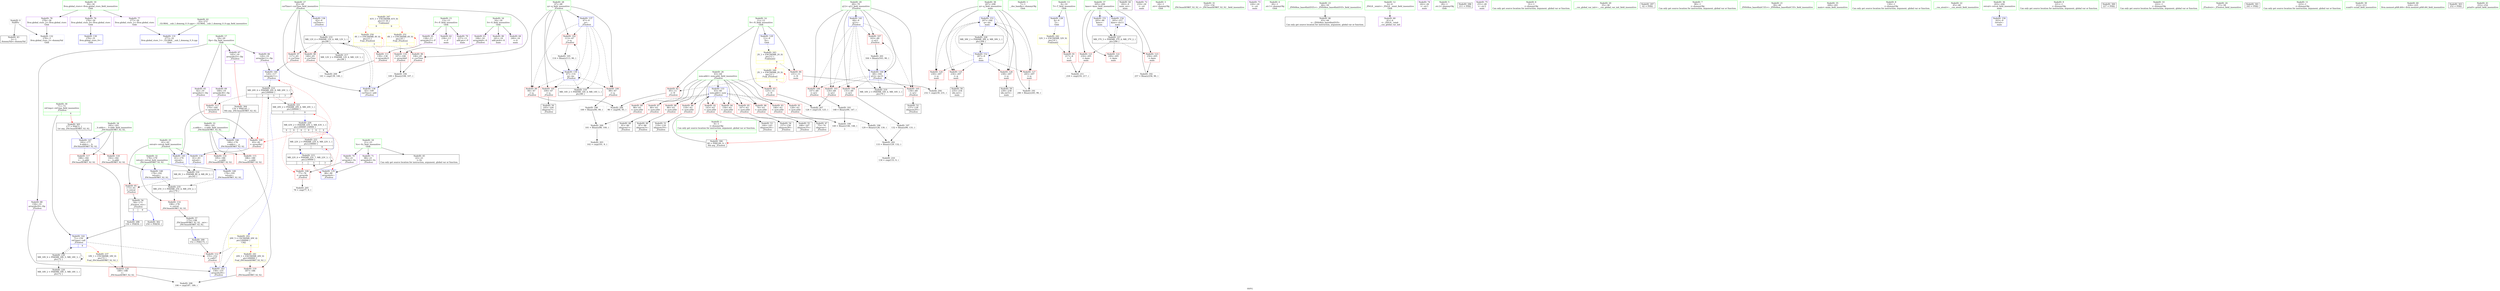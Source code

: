 digraph "SVFG" {
	label="SVFG";

	Node0x55b244b00f80 [shape=record,color=grey,label="{NodeID: 0\nNullPtr}"];
	Node0x55b244b00f80 -> Node0x55b244b1df00[style=solid];
	Node0x55b244b00f80 -> Node0x55b244b24970[style=solid];
	Node0x55b244b1e470 [shape=record,color=red,label="{NodeID: 97\n117\<--65\n\<--curTime\n_Z5solvei\n}"];
	Node0x55b244b1e470 -> Node0x55b244b25020[style=solid];
	Node0x55b244b1c660 [shape=record,color=green,label="{NodeID: 14\n11\<--12\nN\<--N_field_insensitive\nGlob }"];
	Node0x55b244b1c660 -> Node0x55b244b20ff0[style=solid];
	Node0x55b244b1c660 -> Node0x55b244b210c0[style=solid];
	Node0x55b244b1c660 -> Node0x55b244b21190[style=solid];
	Node0x55b244b1c660 -> Node0x55b244b24670[style=solid];
	Node0x55b244b21f10 [shape=record,color=grey,label="{NodeID: 194\n109 = Binary(108, 107, )\n}"];
	Node0x55b244b21f10 -> Node0x55b244b24e80[style=solid];
	Node0x55b244b1efd0 [shape=record,color=red,label="{NodeID: 111\n139\<--138\n\<--arrayidx21\n_Z5solvei\n}"];
	Node0x55b244b1efd0 -> Node0x55b244b2a800[style=solid];
	Node0x55b244b1d1b0 [shape=record,color=green,label="{NodeID: 28\n67\<--68\nq\<--q_field_insensitive\n_Z5solvei\n}"];
	Node0x55b244b1d1b0 -> Node0x55b244b1e610[style=solid];
	Node0x55b244b1d1b0 -> Node0x55b244b1e6e0[style=solid];
	Node0x55b244b1d1b0 -> Node0x55b244b1e7b0[style=solid];
	Node0x55b244b1d1b0 -> Node0x55b244b1e880[style=solid];
	Node0x55b244b1d1b0 -> Node0x55b244b24db0[style=solid];
	Node0x55b244b1d1b0 -> Node0x55b244b24f50[style=solid];
	Node0x55b244b2a680 [shape=record,color=grey,label="{NodeID: 208\n190 = cmp(187, 189, )\n}"];
	Node0x55b244b24300 [shape=record,color=red,label="{NodeID: 125\n234\<--207\n\<--q\nmain\n}"];
	Node0x55b244b24300 -> Node0x55b244b1fbe0[style=solid];
	Node0x55b244b1de00 [shape=record,color=green,label="{NodeID: 42\n32\<--272\n_GLOBAL__sub_I_domeng_0_0.cpp\<--_GLOBAL__sub_I_domeng_0_0.cpp_field_insensitive\n}"];
	Node0x55b244b1de00 -> Node0x55b244b24870[style=solid];
	Node0x55b244b4c850 [shape=record,color=black,label="{NodeID: 305\n177 = PHI(71, )\n1st arg _ZSt3maxIiERKT_S2_S2_ }"];
	Node0x55b244b4c850 -> Node0x55b244b255d0[style=solid];
	Node0x55b244b34b80 [shape=record,color=black,label="{NodeID: 222\nMR_22V_2 = PHI(MR_22V_4, MR_22V_1, )\npts\{230000 \}\n|{<s0>3|<s1>9}}"];
	Node0x55b244b34b80:s0 -> Node0x55b244b32880[style=dashed,color=blue];
	Node0x55b244b34b80:s1 -> Node0x55b244b36e80[style=dashed,color=blue];
	Node0x55b244b24f50 [shape=record,color=blue,label="{NodeID: 139\n67\<--114\nq\<--inc\n_Z5solvei\n}"];
	Node0x55b244b24f50 -> Node0x55b244b1e610[style=dashed];
	Node0x55b244b24f50 -> Node0x55b244b1e6e0[style=dashed];
	Node0x55b244b24f50 -> Node0x55b244b1e7b0[style=dashed];
	Node0x55b244b24f50 -> Node0x55b244b1e880[style=dashed];
	Node0x55b244b24f50 -> Node0x55b244b24f50[style=dashed];
	Node0x55b244b24f50 -> Node0x55b244b33780[style=dashed];
	Node0x55b244b1fa40 [shape=record,color=black,label="{NodeID: 56\n59\<--173\n_Z5solvei_ret\<--\n_Z5solvei\n|{<s0>3|<s1>9}}"];
	Node0x55b244b1fa40:s0 -> Node0x55b244b4bfe0[style=solid,color=blue];
	Node0x55b244b1fa40:s1 -> Node0x55b244b4c470[style=solid,color=blue];
	Node0x55b244b25ab0 [shape=record,color=blue,label="{NodeID: 153\n207\<--246\nq\<--inc\nmain\n}"];
	Node0x55b244b25ab0 -> Node0x55b244b24230[style=dashed];
	Node0x55b244b25ab0 -> Node0x55b244b24300[style=dashed];
	Node0x55b244b25ab0 -> Node0x55b244b243d0[style=dashed];
	Node0x55b244b25ab0 -> Node0x55b244b244a0[style=dashed];
	Node0x55b244b25ab0 -> Node0x55b244b25ab0[style=dashed];
	Node0x55b244b25ab0 -> Node0x55b244b36980[style=dashed];
	Node0x55b244b205a0 [shape=record,color=purple,label="{NodeID: 70\n76\<--21\narrayidx\<--Vs\n_Z5solvei\n}"];
	Node0x55b244b205a0 -> Node0x55b244b1ed60[style=solid];
	Node0x55b244b3b4f0 [shape=record,color=yellow,style=double,label="{NodeID: 250\n4V_1 = ENCHI(MR_4V_0)\npts\{15 \}\nFun[_Z5solvei]|{|<s1>3}}"];
	Node0x55b244b3b4f0 -> Node0x55b244b1efd0[style=dashed];
	Node0x55b244b3b4f0:s1 -> Node0x55b244b3b4f0[style=dashed,color=red];
	Node0x55b244b21190 [shape=record,color=red,label="{NodeID: 84\n231\<--11\n\<--N\nmain\n}"];
	Node0x55b244b21190 -> Node0x55b244b2a080[style=solid];
	Node0x55b244b1b760 [shape=record,color=green,label="{NodeID: 1\n7\<--1\n__dso_handle\<--dummyObj\nGlob }"];
	Node0x55b244b1e540 [shape=record,color=red,label="{NodeID: 98\n140\<--65\n\<--curTime\n_Z5solvei\n}"];
	Node0x55b244b1e540 -> Node0x55b244b2a800[style=solid];
	Node0x55b244b1c6f0 [shape=record,color=green,label="{NodeID: 15\n13\<--15\nP\<--P_field_insensitive\nGlob }"];
	Node0x55b244b1c6f0 -> Node0x55b244b1fe50[style=solid];
	Node0x55b244b1c6f0 -> Node0x55b244b1ff20[style=solid];
	Node0x55b244b1c6f0 -> Node0x55b244b20d80[style=solid];
	Node0x55b244b22090 [shape=record,color=grey,label="{NodeID: 195\n114 = Binary(113, 90, )\n}"];
	Node0x55b244b22090 -> Node0x55b244b24f50[style=solid];
	Node0x55b244b1f0a0 [shape=record,color=red,label="{NodeID: 112\n155\<--152\n\<--call27\n_Z5solvei\n}"];
	Node0x55b244b1f0a0 -> Node0x55b244b25290[style=solid];
	Node0x55b244b1d280 [shape=record,color=green,label="{NodeID: 29\n69\<--70\nq12\<--q12_field_insensitive\n_Z5solvei\n}"];
	Node0x55b244b1d280 -> Node0x55b244b1e950[style=solid];
	Node0x55b244b1d280 -> Node0x55b244b1ea20[style=solid];
	Node0x55b244b1d280 -> Node0x55b244b1eaf0[style=solid];
	Node0x55b244b1d280 -> Node0x55b244b1ebc0[style=solid];
	Node0x55b244b1d280 -> Node0x55b244b1ec90[style=solid];
	Node0x55b244b1d280 -> Node0x55b244b250f0[style=solid];
	Node0x55b244b1d280 -> Node0x55b244b25360[style=solid];
	Node0x55b244b2a800 [shape=record,color=grey,label="{NodeID: 209\n141 = cmp(139, 140, )\n}"];
	Node0x55b244b243d0 [shape=record,color=red,label="{NodeID: 126\n238\<--207\n\<--q\nmain\n}"];
	Node0x55b244b243d0 -> Node0x55b244b1fcb0[style=solid];
	Node0x55b244b1df00 [shape=record,color=black,label="{NodeID: 43\n2\<--3\ndummyVal\<--dummyVal\n}"];
	Node0x55b244b4c990 [shape=record,color=black,label="{NodeID: 306\n60 = PHI(149, 9, )\n0th arg _Z5solvei }"];
	Node0x55b244b4c990 -> Node0x55b244b24a70[style=solid];
	Node0x55b244b25020 [shape=record,color=blue,label="{NodeID: 140\n120\<--117\narrayidx11\<--\n_Z5solvei\n}"];
	Node0x55b244b25020 -> Node0x55b244b32380[style=dashed];
	Node0x55b244b1fb10 [shape=record,color=black,label="{NodeID: 57\n175\<--198\n_ZSt3maxIiERKT_S2_S2__ret\<--\n_ZSt3maxIiERKT_S2_S2_\n|{<s0>4}}"];
	Node0x55b244b1fb10:s0 -> Node0x55b244b4c1d0[style=solid,color=blue];
	Node0x55b244b396b0 [shape=record,color=yellow,style=double,label="{NodeID: 237\n18V_1 = ENCHI(MR_18V_0)\npts\{72 \}\nFun[_ZSt3maxIiERKT_S2_S2_]}"];
	Node0x55b244b396b0 -> Node0x55b244b23ef0[style=dashed];
	Node0x55b244b25b80 [shape=record,color=blue,label="{NodeID: 154\n205\<--257\nkase\<--inc11\nmain\n}"];
	Node0x55b244b25b80 -> Node0x55b244b36480[style=dashed];
	Node0x55b244b20670 [shape=record,color=purple,label="{NodeID: 71\n88\<--21\narrayidx4\<--Vs\n_Z5solvei\n}"];
	Node0x55b244b20670 -> Node0x55b244b24c10[style=solid];
	Node0x55b244b3b5d0 [shape=record,color=yellow,style=double,label="{NodeID: 251\n6V_1 = ENCHI(MR_6V_0)\npts\{18 \}\nFun[_Z5solvei]|{|<s1>3}}"];
	Node0x55b244b3b5d0 -> Node0x55b244b1ef00[style=dashed];
	Node0x55b244b3b5d0:s1 -> Node0x55b244b3b5d0[style=dashed,color=red];
	Node0x55b244b21260 [shape=record,color=red,label="{NodeID: 85\n173\<--61\n\<--retval\n_Z5solvei\n}"];
	Node0x55b244b21260 -> Node0x55b244b1fa40[style=solid];
	Node0x55b244b1b7f0 [shape=record,color=green,label="{NodeID: 2\n9\<--1\n\<--dummyObj\nCan only get source location for instruction, argument, global var or function.|{<s0>9}}"];
	Node0x55b244b1b7f0:s0 -> Node0x55b244b4c990[style=solid,color=red];
	Node0x55b244b1e610 [shape=record,color=red,label="{NodeID: 99\n94\<--67\n\<--q\n_Z5solvei\n}"];
	Node0x55b244b1e610 -> Node0x55b244b2a380[style=solid];
	Node0x55b244b1c780 [shape=record,color=green,label="{NodeID: 16\n16\<--18\nS\<--S_field_insensitive\nGlob }"];
	Node0x55b244b1c780 -> Node0x55b244b1fff0[style=solid];
	Node0x55b244b1c780 -> Node0x55b244b200c0[style=solid];
	Node0x55b244b1c780 -> Node0x55b244b20e50[style=solid];
	Node0x55b244b22210 [shape=record,color=grey,label="{NodeID: 196\n129 = Binary(128, 130, )\n}"];
	Node0x55b244b22210 -> Node0x55b244b29dc0[style=solid];
	Node0x55b244b1f170 [shape=record,color=red,label="{NodeID: 113\n170\<--169\n\<--arrayidx36\n_Z5solvei\n}"];
	Node0x55b244b1f170 -> Node0x55b244b25430[style=solid];
	Node0x55b244b1d350 [shape=record,color=green,label="{NodeID: 30\n71\<--72\nref.tmp\<--ref.tmp_field_insensitive\n_Z5solvei\n|{|<s1>4}}"];
	Node0x55b244b1d350 -> Node0x55b244b251c0[style=solid];
	Node0x55b244b1d350:s1 -> Node0x55b244b4c850[style=solid,color=red];
	Node0x55b244b3e740 [shape=record,color=yellow,style=double,label="{NodeID: 293\n20V_5 = CSCHI(MR_20V_4)\npts\{200000 \}\nCS[]|{|<s2>4}}"];
	Node0x55b244b3e740 -> Node0x55b244b1f0a0[style=dashed];
	Node0x55b244b3e740 -> Node0x55b244b25290[style=dashed];
	Node0x55b244b3e740:s2 -> Node0x55b244b3ac80[style=dashed,color=red];
	Node0x55b244b2a980 [shape=record,color=grey,label="{NodeID: 210\n134 = cmp(133, 9, )\n}"];
	Node0x55b244b244a0 [shape=record,color=red,label="{NodeID: 127\n245\<--207\n\<--q\nmain\n}"];
	Node0x55b244b244a0 -> Node0x55b244b27cf0[style=solid];
	Node0x55b244b1e000 [shape=record,color=black,label="{NodeID: 44\n202\<--9\nmain_ret\<--\nmain\n}"];
	Node0x55b244b250f0 [shape=record,color=blue,label="{NodeID: 141\n69\<--9\nq12\<--\n_Z5solvei\n}"];
	Node0x55b244b250f0 -> Node0x55b244b1e950[style=dashed];
	Node0x55b244b250f0 -> Node0x55b244b1ea20[style=dashed];
	Node0x55b244b250f0 -> Node0x55b244b1eaf0[style=dashed];
	Node0x55b244b250f0 -> Node0x55b244b1ebc0[style=dashed];
	Node0x55b244b250f0 -> Node0x55b244b1ec90[style=dashed];
	Node0x55b244b250f0 -> Node0x55b244b25360[style=dashed];
	Node0x55b244b250f0 -> Node0x55b244b33c80[style=dashed];
	Node0x55b244b1fbe0 [shape=record,color=black,label="{NodeID: 58\n235\<--234\nidx.ext\<--\nmain\n}"];
	Node0x55b244b20740 [shape=record,color=purple,label="{NodeID: 72\n210\<--24\n\<--.str\nmain\n}"];
	Node0x55b244b21330 [shape=record,color=red,label="{NodeID: 86\n74\<--63\n\<--now.addr\n_Z5solvei\n}"];
	Node0x55b244b21330 -> Node0x55b244b1e2d0[style=solid];
	Node0x55b244b1b880 [shape=record,color=green,label="{NodeID: 3\n24\<--1\n.str\<--dummyObj\nGlob }"];
	Node0x55b244b1e6e0 [shape=record,color=red,label="{NodeID: 100\n99\<--67\n\<--q\n_Z5solvei\n}"];
	Node0x55b244b1e6e0 -> Node0x55b244b22510[style=solid];
	Node0x55b244b1c810 [shape=record,color=green,label="{NodeID: 17\n19\<--20\nDp\<--Dp_field_insensitive\nGlob }"];
	Node0x55b244b1c810 -> Node0x55b244b20190[style=solid];
	Node0x55b244b1c810 -> Node0x55b244b20260[style=solid];
	Node0x55b244b1c810 -> Node0x55b244b20330[style=solid];
	Node0x55b244b1c810 -> Node0x55b244b20400[style=solid];
	Node0x55b244b1c810 -> Node0x55b244b204d0[style=solid];
	Node0x55b244b22390 [shape=record,color=grey,label="{NodeID: 197\n132 = Binary(90, 131, )\n}"];
	Node0x55b244b22390 -> Node0x55b244b29dc0[style=solid];
	Node0x55b244b1f240 [shape=record,color=red,label="{NodeID: 114\n198\<--178\n\<--retval\n_ZSt3maxIiERKT_S2_S2_\n}"];
	Node0x55b244b1f240 -> Node0x55b244b1fb10[style=solid];
	Node0x55b244b1d420 [shape=record,color=green,label="{NodeID: 31\n153\<--154\n_ZSt3maxIiERKT_S2_S2_\<--_ZSt3maxIiERKT_S2_S2__field_insensitive\n}"];
	Node0x55b244b2ab00 [shape=record,color=grey,label="{NodeID: 211\n218 = cmp(216, 217, )\n}"];
	Node0x55b244b24570 [shape=record,color=blue,label="{NodeID: 128\n8\<--9\nT\<--\nGlob }"];
	Node0x55b244b24570 -> Node0x55b244b3ad60[style=dashed];
	Node0x55b244b1e0d0 [shape=record,color=black,label="{NodeID: 45\n22\<--21\n\<--Vs\nCan only get source location for instruction, argument, global var or function.}"];
	Node0x55b244b251c0 [shape=record,color=blue,label="{NodeID: 142\n71\<--150\nref.tmp\<--call\n_Z5solvei\n|{|<s2>4}}"];
	Node0x55b244b251c0 -> Node0x55b244b1f0a0[style=dashed];
	Node0x55b244b251c0 -> Node0x55b244b373b0[style=dashed];
	Node0x55b244b251c0:s2 -> Node0x55b244b396b0[style=dashed,color=red];
	Node0x55b244b1fcb0 [shape=record,color=black,label="{NodeID: 59\n239\<--238\nidx.ext5\<--\nmain\n}"];
	Node0x55b244b20810 [shape=record,color=purple,label="{NodeID: 73\n226\<--24\n\<--.str\nmain\n}"];
	Node0x55b244b21400 [shape=record,color=red,label="{NodeID: 87\n80\<--63\n\<--now.addr\n_Z5solvei\n}"];
	Node0x55b244b21400 -> Node0x55b244b1f3c0[style=solid];
	Node0x55b244b1b910 [shape=record,color=green,label="{NodeID: 4\n26\<--1\n.str.1\<--dummyObj\nGlob }"];
	Node0x55b244b1e7b0 [shape=record,color=red,label="{NodeID: 101\n104\<--67\n\<--q\n_Z5solvei\n}"];
	Node0x55b244b1e7b0 -> Node0x55b244b1f560[style=solid];
	Node0x55b244b1c8a0 [shape=record,color=green,label="{NodeID: 18\n21\<--23\nVs\<--Vs_field_insensitive\nGlob }"];
	Node0x55b244b1c8a0 -> Node0x55b244b1e0d0[style=solid];
	Node0x55b244b1c8a0 -> Node0x55b244b205a0[style=solid];
	Node0x55b244b1c8a0 -> Node0x55b244b20670[style=solid];
	Node0x55b244b22510 [shape=record,color=grey,label="{NodeID: 198\n100 = Binary(90, 99, )\n}"];
	Node0x55b244b22510 -> Node0x55b244b22810[style=solid];
	Node0x55b244b1f310 [shape=record,color=red,label="{NodeID: 115\n186\<--180\n\<--__a.addr\n_ZSt3maxIiERKT_S2_S2_\n}"];
	Node0x55b244b1f310 -> Node0x55b244b23e20[style=solid];
	Node0x55b244b1d520 [shape=record,color=green,label="{NodeID: 32\n178\<--179\nretval\<--retval_field_insensitive\n_ZSt3maxIiERKT_S2_S2_\n}"];
	Node0x55b244b1d520 -> Node0x55b244b1f240[style=solid];
	Node0x55b244b1d520 -> Node0x55b244b256a0[style=solid];
	Node0x55b244b1d520 -> Node0x55b244b25770[style=solid];
	Node0x55b244b24670 [shape=record,color=blue,label="{NodeID: 129\n11\<--9\nN\<--\nGlob }"];
	Node0x55b244b24670 -> Node0x55b244b3ae70[style=dashed];
	Node0x55b244b1e1d0 [shape=record,color=black,label="{NodeID: 46\n43\<--44\n\<--_ZNSt8ios_base4InitD1Ev\nCan only get source location for instruction, argument, global var or function.}"];
	Node0x55b244b25290 [shape=record,color=blue,label="{NodeID: 143\n158\<--155\narrayidx29\<--\n_Z5solvei\n}"];
	Node0x55b244b25290 -> Node0x55b244b32380[style=dashed];
	Node0x55b244b1fd80 [shape=record,color=purple,label="{NodeID: 60\n41\<--4\n\<--_ZStL8__ioinit\n__cxx_global_var_init\n}"];
	Node0x55b244b208e0 [shape=record,color=purple,label="{NodeID: 74\n242\<--26\n\<--.str.1\nmain\n}"];
	Node0x55b244b214d0 [shape=record,color=red,label="{NodeID: 88\n86\<--63\n\<--now.addr\n_Z5solvei\n}"];
	Node0x55b244b214d0 -> Node0x55b244b1f490[style=solid];
	Node0x55b244b1c150 [shape=record,color=green,label="{NodeID: 5\n28\<--1\n.str.2\<--dummyObj\nGlob }"];
	Node0x55b244b1e880 [shape=record,color=red,label="{NodeID: 102\n113\<--67\n\<--q\n_Z5solvei\n}"];
	Node0x55b244b1e880 -> Node0x55b244b22090[style=solid];
	Node0x55b244b1c970 [shape=record,color=green,label="{NodeID: 19\n30\<--34\nllvm.global_ctors\<--llvm.global_ctors_field_insensitive\nGlob }"];
	Node0x55b244b1c970 -> Node0x55b244b20a80[style=solid];
	Node0x55b244b1c970 -> Node0x55b244b20b80[style=solid];
	Node0x55b244b1c970 -> Node0x55b244b20c80[style=solid];
	Node0x55b244b22690 [shape=record,color=grey,label="{NodeID: 199\n149 = Binary(146, 148, )\n|{<s0>3}}"];
	Node0x55b244b22690:s0 -> Node0x55b244b4c990[style=solid,color=red];
	Node0x55b244b23bb0 [shape=record,color=red,label="{NodeID: 116\n195\<--180\n\<--__a.addr\n_ZSt3maxIiERKT_S2_S2_\n}"];
	Node0x55b244b23bb0 -> Node0x55b244b25770[style=solid];
	Node0x55b244b1d5f0 [shape=record,color=green,label="{NodeID: 33\n180\<--181\n__a.addr\<--__a.addr_field_insensitive\n_ZSt3maxIiERKT_S2_S2_\n}"];
	Node0x55b244b1d5f0 -> Node0x55b244b1f310[style=solid];
	Node0x55b244b1d5f0 -> Node0x55b244b23bb0[style=solid];
	Node0x55b244b1d5f0 -> Node0x55b244b25500[style=solid];
	Node0x55b244b4bde0 [shape=record,color=black,label="{NodeID: 296\n211 = PHI()\n}"];
	Node0x55b244b24770 [shape=record,color=blue,label="{NodeID: 130\n276\<--31\nllvm.global_ctors_0\<--\nGlob }"];
	Node0x55b244b1e2d0 [shape=record,color=black,label="{NodeID: 47\n75\<--74\nidxprom\<--\n_Z5solvei\n}"];
	Node0x55b244b36480 [shape=record,color=black,label="{NodeID: 227\nMR_37V_3 = PHI(MR_37V_4, MR_37V_2, )\npts\{206 \}\n}"];
	Node0x55b244b36480 -> Node0x55b244b23fc0[style=dashed];
	Node0x55b244b36480 -> Node0x55b244b24090[style=dashed];
	Node0x55b244b36480 -> Node0x55b244b24160[style=dashed];
	Node0x55b244b36480 -> Node0x55b244b25b80[style=dashed];
	Node0x55b244b25360 [shape=record,color=blue,label="{NodeID: 144\n69\<--164\nq12\<--inc33\n_Z5solvei\n}"];
	Node0x55b244b25360 -> Node0x55b244b1e950[style=dashed];
	Node0x55b244b25360 -> Node0x55b244b1ea20[style=dashed];
	Node0x55b244b25360 -> Node0x55b244b1eaf0[style=dashed];
	Node0x55b244b25360 -> Node0x55b244b1ebc0[style=dashed];
	Node0x55b244b25360 -> Node0x55b244b1ec90[style=dashed];
	Node0x55b244b25360 -> Node0x55b244b25360[style=dashed];
	Node0x55b244b25360 -> Node0x55b244b33c80[style=dashed];
	Node0x55b244b1fe50 [shape=record,color=purple,label="{NodeID: 61\n138\<--13\narrayidx21\<--P\n_Z5solvei\n}"];
	Node0x55b244b1fe50 -> Node0x55b244b1efd0[style=solid];
	Node0x55b244b3ac80 [shape=record,color=yellow,style=double,label="{NodeID: 241\n20V_1 = ENCHI(MR_20V_0)\npts\{200000 \}\nFun[_ZSt3maxIiERKT_S2_S2_]}"];
	Node0x55b244b3ac80 -> Node0x55b244b23e20[style=dashed];
	Node0x55b244b209b0 [shape=record,color=purple,label="{NodeID: 75\n251\<--28\n\<--.str.2\nmain\n}"];
	Node0x55b244b215a0 [shape=record,color=red,label="{NodeID: 89\n98\<--63\n\<--now.addr\n_Z5solvei\n}"];
	Node0x55b244b215a0 -> Node0x55b244b22810[style=solid];
	Node0x55b244b1c1e0 [shape=record,color=green,label="{NodeID: 6\n31\<--1\n\<--dummyObj\nCan only get source location for instruction, argument, global var or function.}"];
	Node0x55b244b1e950 [shape=record,color=red,label="{NodeID: 103\n124\<--69\n\<--q12\n_Z5solvei\n}"];
	Node0x55b244b1e950 -> Node0x55b244b2a500[style=solid];
	Node0x55b244b1ca40 [shape=record,color=green,label="{NodeID: 20\n35\<--36\n__cxx_global_var_init\<--__cxx_global_var_init_field_insensitive\n}"];
	Node0x55b244b22810 [shape=record,color=grey,label="{NodeID: 200\n101 = Binary(98, 100, )\n}"];
	Node0x55b244b22810 -> Node0x55b244b29f00[style=solid];
	Node0x55b244b23c80 [shape=record,color=red,label="{NodeID: 117\n188\<--182\n\<--__b.addr\n_ZSt3maxIiERKT_S2_S2_\n}"];
	Node0x55b244b23c80 -> Node0x55b244b23ef0[style=solid];
	Node0x55b244b1d6c0 [shape=record,color=green,label="{NodeID: 34\n182\<--183\n__b.addr\<--__b.addr_field_insensitive\n_ZSt3maxIiERKT_S2_S2_\n}"];
	Node0x55b244b1d6c0 -> Node0x55b244b23c80[style=solid];
	Node0x55b244b1d6c0 -> Node0x55b244b23d50[style=solid];
	Node0x55b244b1d6c0 -> Node0x55b244b255d0[style=solid];
	Node0x55b244b4bee0 [shape=record,color=black,label="{NodeID: 297\n42 = PHI()\n}"];
	Node0x55b244b32380 [shape=record,color=black,label="{NodeID: 214\nMR_20V_4 = PHI(MR_20V_8, MR_20V_3, )\npts\{200000 \}\n|{|<s3>3|<s4>3|<s5>3}}"];
	Node0x55b244b32380 -> Node0x55b244b1f170[style=dashed];
	Node0x55b244b32380 -> Node0x55b244b32380[style=dashed];
	Node0x55b244b32380 -> Node0x55b244b34680[style=dashed];
	Node0x55b244b32380:s3 -> Node0x55b244b1ee30[style=dashed,color=red];
	Node0x55b244b32380:s4 -> Node0x55b244b25020[style=dashed,color=red];
	Node0x55b244b32380:s5 -> Node0x55b244b34680[style=dashed,color=red];
	Node0x55b244b24870 [shape=record,color=blue,label="{NodeID: 131\n277\<--32\nllvm.global_ctors_1\<--_GLOBAL__sub_I_domeng_0_0.cpp\nGlob }"];
	Node0x55b244b1f3c0 [shape=record,color=black,label="{NodeID: 48\n81\<--80\nidxprom1\<--\n_Z5solvei\n}"];
	Node0x55b244b36980 [shape=record,color=black,label="{NodeID: 228\nMR_39V_2 = PHI(MR_39V_4, MR_39V_1, )\npts\{208 \}\n}"];
	Node0x55b244b36980 -> Node0x55b244b259e0[style=dashed];
	Node0x55b244b25430 [shape=record,color=blue,label="{NodeID: 145\n61\<--170\nretval\<--\n_Z5solvei\n}"];
	Node0x55b244b25430 -> Node0x55b244b32d80[style=dashed];
	Node0x55b244b1ff20 [shape=record,color=purple,label="{NodeID: 62\n236\<--13\n\<--P\nmain\n}"];
	Node0x55b244b3ad60 [shape=record,color=yellow,style=double,label="{NodeID: 242\n32V_1 = ENCHI(MR_32V_0)\npts\{10 \}\nFun[main]}"];
	Node0x55b244b3ad60 -> Node0x55b244b20f20[style=dashed];
	Node0x55b244b20a80 [shape=record,color=purple,label="{NodeID: 76\n276\<--30\nllvm.global_ctors_0\<--llvm.global_ctors\nGlob }"];
	Node0x55b244b20a80 -> Node0x55b244b24770[style=solid];
	Node0x55b244b21670 [shape=record,color=red,label="{NodeID: 90\n118\<--63\n\<--now.addr\n_Z5solvei\n}"];
	Node0x55b244b21670 -> Node0x55b244b1f630[style=solid];
	Node0x55b244b1c270 [shape=record,color=green,label="{NodeID: 7\n90\<--1\n\<--dummyObj\nCan only get source location for instruction, argument, global var or function.}"];
	Node0x55b244b1ea20 [shape=record,color=red,label="{NodeID: 104\n131\<--69\n\<--q12\n_Z5solvei\n}"];
	Node0x55b244b1ea20 -> Node0x55b244b22390[style=solid];
	Node0x55b244b1cb40 [shape=record,color=green,label="{NodeID: 21\n39\<--40\n_ZNSt8ios_base4InitC1Ev\<--_ZNSt8ios_base4InitC1Ev_field_insensitive\n}"];
	Node0x55b244b22990 [shape=record,color=grey,label="{NodeID: 201\n164 = Binary(163, 90, )\n}"];
	Node0x55b244b22990 -> Node0x55b244b25360[style=solid];
	Node0x55b244b23d50 [shape=record,color=red,label="{NodeID: 118\n192\<--182\n\<--__b.addr\n_ZSt3maxIiERKT_S2_S2_\n}"];
	Node0x55b244b23d50 -> Node0x55b244b256a0[style=solid];
	Node0x55b244b1d790 [shape=record,color=green,label="{NodeID: 35\n200\<--201\nmain\<--main_field_insensitive\n}"];
	Node0x55b244b4bfe0 [shape=record,color=black,label="{NodeID: 298\n150 = PHI(59, )\n}"];
	Node0x55b244b4bfe0 -> Node0x55b244b251c0[style=solid];
	Node0x55b244b32880 [shape=record,color=black,label="{NodeID: 215\nMR_22V_4 = PHI(MR_22V_7, MR_22V_3, )\npts\{230000 \}\n|{|<s2>3|<s3>3|<s4>3}}"];
	Node0x55b244b32880 -> Node0x55b244b32880[style=dashed];
	Node0x55b244b32880 -> Node0x55b244b34b80[style=dashed];
	Node0x55b244b32880:s2 -> Node0x55b244b1ed60[style=dashed,color=red];
	Node0x55b244b32880:s3 -> Node0x55b244b24c10[style=dashed,color=red];
	Node0x55b244b32880:s4 -> Node0x55b244b34b80[style=dashed,color=red];
	Node0x55b244b24970 [shape=record,color=blue, style = dotted,label="{NodeID: 132\n278\<--3\nllvm.global_ctors_2\<--dummyVal\nGlob }"];
	Node0x55b244b1f490 [shape=record,color=black,label="{NodeID: 49\n87\<--86\nidxprom3\<--\n_Z5solvei\n}"];
	Node0x55b244b36e80 [shape=record,color=black,label="{NodeID: 229\nMR_43V_2 = PHI(MR_43V_3, MR_43V_1, )\npts\{200000 230000 \}\n|{<s0>9|<s1>9|<s2>9|<s3>9|<s4>9|<s5>9}}"];
	Node0x55b244b36e80:s0 -> Node0x55b244b1ed60[style=dashed,color=red];
	Node0x55b244b36e80:s1 -> Node0x55b244b1ee30[style=dashed,color=red];
	Node0x55b244b36e80:s2 -> Node0x55b244b24c10[style=dashed,color=red];
	Node0x55b244b36e80:s3 -> Node0x55b244b25020[style=dashed,color=red];
	Node0x55b244b36e80:s4 -> Node0x55b244b34680[style=dashed,color=red];
	Node0x55b244b36e80:s5 -> Node0x55b244b34b80[style=dashed,color=red];
	Node0x55b244b25500 [shape=record,color=blue,label="{NodeID: 146\n180\<--176\n__a.addr\<--__a\n_ZSt3maxIiERKT_S2_S2_\n}"];
	Node0x55b244b25500 -> Node0x55b244b1f310[style=dashed];
	Node0x55b244b25500 -> Node0x55b244b23bb0[style=dashed];
	Node0x55b244b1fff0 [shape=record,color=purple,label="{NodeID: 63\n106\<--16\narrayidx8\<--S\n_Z5solvei\n}"];
	Node0x55b244b1fff0 -> Node0x55b244b1ef00[style=solid];
	Node0x55b244b3ae70 [shape=record,color=yellow,style=double,label="{NodeID: 243\n2V_1 = ENCHI(MR_2V_0)\npts\{12 \}\nFun[main]|{|<s1>9}}"];
	Node0x55b244b3ae70 -> Node0x55b244b21190[style=dashed];
	Node0x55b244b3ae70:s1 -> Node0x55b244b3b3e0[style=dashed,color=red];
	Node0x55b244b20b80 [shape=record,color=purple,label="{NodeID: 77\n277\<--30\nllvm.global_ctors_1\<--llvm.global_ctors\nGlob }"];
	Node0x55b244b20b80 -> Node0x55b244b24870[style=solid];
	Node0x55b244b21740 [shape=record,color=red,label="{NodeID: 91\n128\<--63\n\<--now.addr\n_Z5solvei\n}"];
	Node0x55b244b21740 -> Node0x55b244b22210[style=solid];
	Node0x55b244b1c300 [shape=record,color=green,label="{NodeID: 8\n130\<--1\n\<--dummyObj\nCan only get source location for instruction, argument, global var or function.}"];
	Node0x55b244b1eaf0 [shape=record,color=red,label="{NodeID: 105\n136\<--69\n\<--q12\n_Z5solvei\n}"];
	Node0x55b244b1eaf0 -> Node0x55b244b1f700[style=solid];
	Node0x55b244b1cc40 [shape=record,color=green,label="{NodeID: 22\n45\<--46\n__cxa_atexit\<--__cxa_atexit_field_insensitive\n}"];
	Node0x55b244b29dc0 [shape=record,color=grey,label="{NodeID: 202\n133 = Binary(129, 132, )\n}"];
	Node0x55b244b29dc0 -> Node0x55b244b2a980[style=solid];
	Node0x55b244b23e20 [shape=record,color=red,label="{NodeID: 119\n187\<--186\n\<--\n_ZSt3maxIiERKT_S2_S2_\n}"];
	Node0x55b244b23e20 -> Node0x55b244b2a680[style=solid];
	Node0x55b244b1d890 [shape=record,color=green,label="{NodeID: 36\n203\<--204\nretval\<--retval_field_insensitive\nmain\n}"];
	Node0x55b244b1d890 -> Node0x55b244b25840[style=solid];
	Node0x55b244b4c1d0 [shape=record,color=black,label="{NodeID: 299\n152 = PHI(175, )\n}"];
	Node0x55b244b4c1d0 -> Node0x55b244b1f0a0[style=solid];
	Node0x55b244b32d80 [shape=record,color=black,label="{NodeID: 216\nMR_8V_3 = PHI(MR_8V_4, MR_8V_2, )\npts\{62 \}\n}"];
	Node0x55b244b32d80 -> Node0x55b244b21260[style=dashed];
	Node0x55b244b24a70 [shape=record,color=blue,label="{NodeID: 133\n63\<--60\nnow.addr\<--now\n_Z5solvei\n}"];
	Node0x55b244b24a70 -> Node0x55b244b21330[style=dashed];
	Node0x55b244b24a70 -> Node0x55b244b21400[style=dashed];
	Node0x55b244b24a70 -> Node0x55b244b214d0[style=dashed];
	Node0x55b244b24a70 -> Node0x55b244b215a0[style=dashed];
	Node0x55b244b24a70 -> Node0x55b244b21670[style=dashed];
	Node0x55b244b24a70 -> Node0x55b244b21740[style=dashed];
	Node0x55b244b24a70 -> Node0x55b244b21810[style=dashed];
	Node0x55b244b24a70 -> Node0x55b244b218e0[style=dashed];
	Node0x55b244b24a70 -> Node0x55b244b219b0[style=dashed];
	Node0x55b244b24a70 -> Node0x55b244b21a80[style=dashed];
	Node0x55b244b1f560 [shape=record,color=black,label="{NodeID: 50\n105\<--104\nidxprom7\<--\n_Z5solvei\n}"];
	Node0x55b244b373b0 [shape=record,color=black,label="{NodeID: 230\nMR_18V_6 = PHI(MR_18V_5, MR_18V_3, )\npts\{72 \}\n}"];
	Node0x55b244b373b0 -> Node0x55b244b251c0[style=dashed];
	Node0x55b244b373b0 -> Node0x55b244b34180[style=dashed];
	Node0x55b244b373b0 -> Node0x55b244b373b0[style=dashed];
	Node0x55b244b255d0 [shape=record,color=blue,label="{NodeID: 147\n182\<--177\n__b.addr\<--__b\n_ZSt3maxIiERKT_S2_S2_\n}"];
	Node0x55b244b255d0 -> Node0x55b244b23c80[style=dashed];
	Node0x55b244b255d0 -> Node0x55b244b23d50[style=dashed];
	Node0x55b244b200c0 [shape=record,color=purple,label="{NodeID: 64\n240\<--16\n\<--S\nmain\n}"];
	Node0x55b244b20c80 [shape=record,color=purple,label="{NodeID: 78\n278\<--30\nllvm.global_ctors_2\<--llvm.global_ctors\nGlob }"];
	Node0x55b244b20c80 -> Node0x55b244b24970[style=solid];
	Node0x55b244b21810 [shape=record,color=red,label="{NodeID: 92\n143\<--63\n\<--now.addr\n_Z5solvei\n}"];
	Node0x55b244b21810 -> Node0x55b244b1f7d0[style=solid];
	Node0x55b244b1c390 [shape=record,color=green,label="{NodeID: 9\n221\<--1\n\<--dummyObj\nCan only get source location for instruction, argument, global var or function.}"];
	Node0x55b244b1ebc0 [shape=record,color=red,label="{NodeID: 106\n147\<--69\n\<--q12\n_Z5solvei\n}"];
	Node0x55b244b1ebc0 -> Node0x55b244b21d90[style=solid];
	Node0x55b244b1cd40 [shape=record,color=green,label="{NodeID: 23\n44\<--50\n_ZNSt8ios_base4InitD1Ev\<--_ZNSt8ios_base4InitD1Ev_field_insensitive\n}"];
	Node0x55b244b1cd40 -> Node0x55b244b1e1d0[style=solid];
	Node0x55b244b29f00 [shape=record,color=grey,label="{NodeID: 203\n102 = cmp(101, 9, )\n}"];
	Node0x55b244b23ef0 [shape=record,color=red,label="{NodeID: 120\n189\<--188\n\<--\n_ZSt3maxIiERKT_S2_S2_\n}"];
	Node0x55b244b23ef0 -> Node0x55b244b2a680[style=solid];
	Node0x55b244b1d960 [shape=record,color=green,label="{NodeID: 37\n205\<--206\nkase\<--kase_field_insensitive\nmain\n}"];
	Node0x55b244b1d960 -> Node0x55b244b23fc0[style=solid];
	Node0x55b244b1d960 -> Node0x55b244b24090[style=solid];
	Node0x55b244b1d960 -> Node0x55b244b24160[style=solid];
	Node0x55b244b1d960 -> Node0x55b244b25910[style=solid];
	Node0x55b244b1d960 -> Node0x55b244b25b80[style=solid];
	Node0x55b244b4c2d0 [shape=record,color=black,label="{NodeID: 300\n227 = PHI()\n}"];
	Node0x55b244b33280 [shape=record,color=black,label="{NodeID: 217\nMR_12V_2 = PHI(MR_12V_4, MR_12V_1, )\npts\{66 \}\n}"];
	Node0x55b244b24b40 [shape=record,color=blue,label="{NodeID: 134\n61\<--83\nretval\<--\n_Z5solvei\n}"];
	Node0x55b244b24b40 -> Node0x55b244b32d80[style=dashed];
	Node0x55b244b1f630 [shape=record,color=black,label="{NodeID: 51\n119\<--118\nidxprom10\<--\n_Z5solvei\n}"];
	Node0x55b244b256a0 [shape=record,color=blue,label="{NodeID: 148\n178\<--192\nretval\<--\n_ZSt3maxIiERKT_S2_S2_\n}"];
	Node0x55b244b256a0 -> Node0x55b244b38cb0[style=dashed];
	Node0x55b244b20190 [shape=record,color=purple,label="{NodeID: 65\n82\<--19\narrayidx2\<--Dp\n_Z5solvei\n}"];
	Node0x55b244b20190 -> Node0x55b244b1ee30[style=solid];
	Node0x55b244b20d80 [shape=record,color=purple,label="{NodeID: 79\n237\<--13\nadd.ptr\<--P\nmain\n}"];
	Node0x55b244b218e0 [shape=record,color=red,label="{NodeID: 93\n146\<--63\n\<--now.addr\n_Z5solvei\n}"];
	Node0x55b244b218e0 -> Node0x55b244b22690[style=solid];
	Node0x55b244b1c420 [shape=record,color=green,label="{NodeID: 10\n222\<--1\n\<--dummyObj\nCan only get source location for instruction, argument, global var or function.}"];
	Node0x55b244b1ec90 [shape=record,color=red,label="{NodeID: 107\n163\<--69\n\<--q12\n_Z5solvei\n}"];
	Node0x55b244b1ec90 -> Node0x55b244b22990[style=solid];
	Node0x55b244b1ce40 [shape=record,color=green,label="{NodeID: 24\n57\<--58\n_Z5solvei\<--_Z5solvei_field_insensitive\n}"];
	Node0x55b244b2a080 [shape=record,color=grey,label="{NodeID: 204\n232 = cmp(230, 231, )\n}"];
	Node0x55b244b23fc0 [shape=record,color=red,label="{NodeID: 121\n216\<--205\n\<--kase\nmain\n}"];
	Node0x55b244b23fc0 -> Node0x55b244b2ab00[style=solid];
	Node0x55b244b1da30 [shape=record,color=green,label="{NodeID: 38\n207\<--208\nq\<--q_field_insensitive\nmain\n}"];
	Node0x55b244b1da30 -> Node0x55b244b24230[style=solid];
	Node0x55b244b1da30 -> Node0x55b244b24300[style=solid];
	Node0x55b244b1da30 -> Node0x55b244b243d0[style=solid];
	Node0x55b244b1da30 -> Node0x55b244b244a0[style=solid];
	Node0x55b244b1da30 -> Node0x55b244b259e0[style=solid];
	Node0x55b244b1da30 -> Node0x55b244b25ab0[style=solid];
	Node0x55b244b4c3a0 [shape=record,color=black,label="{NodeID: 301\n243 = PHI()\n}"];
	Node0x55b244b33780 [shape=record,color=black,label="{NodeID: 218\nMR_14V_2 = PHI(MR_14V_4, MR_14V_1, )\npts\{68 \}\n}"];
	Node0x55b244b24c10 [shape=record,color=blue,label="{NodeID: 135\n88\<--90\narrayidx4\<--\n_Z5solvei\n}"];
	Node0x55b244b24c10 -> Node0x55b244b32880[style=dashed];
	Node0x55b244b1f700 [shape=record,color=black,label="{NodeID: 52\n137\<--136\nidxprom20\<--\n_Z5solvei\n}"];
	Node0x55b244b25770 [shape=record,color=blue,label="{NodeID: 149\n178\<--195\nretval\<--\n_ZSt3maxIiERKT_S2_S2_\n}"];
	Node0x55b244b25770 -> Node0x55b244b38cb0[style=dashed];
	Node0x55b244b20260 [shape=record,color=purple,label="{NodeID: 66\n120\<--19\narrayidx11\<--Dp\n_Z5solvei\n}"];
	Node0x55b244b20260 -> Node0x55b244b25020[style=solid];
	Node0x55b244b20e50 [shape=record,color=purple,label="{NodeID: 80\n241\<--16\nadd.ptr6\<--S\nmain\n}"];
	Node0x55b244b219b0 [shape=record,color=red,label="{NodeID: 94\n156\<--63\n\<--now.addr\n_Z5solvei\n}"];
	Node0x55b244b219b0 -> Node0x55b244b1f8a0[style=solid];
	Node0x55b244b1c4b0 [shape=record,color=green,label="{NodeID: 11\n223\<--1\n\<--dummyObj\nCan only get source location for instruction, argument, global var or function.}"];
	Node0x55b244b27cf0 [shape=record,color=grey,label="{NodeID: 191\n246 = Binary(245, 90, )\n}"];
	Node0x55b244b27cf0 -> Node0x55b244b25ab0[style=solid];
	Node0x55b244b1ed60 [shape=record,color=red,label="{NodeID: 108\n77\<--76\n\<--arrayidx\n_Z5solvei\n}"];
	Node0x55b244b1ed60 -> Node0x55b244b2a200[style=solid];
	Node0x55b244b1cf40 [shape=record,color=green,label="{NodeID: 25\n61\<--62\nretval\<--retval_field_insensitive\n_Z5solvei\n}"];
	Node0x55b244b1cf40 -> Node0x55b244b21260[style=solid];
	Node0x55b244b1cf40 -> Node0x55b244b24b40[style=solid];
	Node0x55b244b1cf40 -> Node0x55b244b25430[style=solid];
	Node0x55b244b2a200 [shape=record,color=grey,label="{NodeID: 205\n78 = cmp(77, 9, )\n}"];
	Node0x55b244b24090 [shape=record,color=red,label="{NodeID: 122\n249\<--205\n\<--kase\nmain\n}"];
	Node0x55b244b1db00 [shape=record,color=green,label="{NodeID: 39\n212\<--213\nscanf\<--scanf_field_insensitive\n}"];
	Node0x55b244b4c470 [shape=record,color=black,label="{NodeID: 302\n250 = PHI(59, )\n}"];
	Node0x55b244b33c80 [shape=record,color=black,label="{NodeID: 219\nMR_16V_2 = PHI(MR_16V_4, MR_16V_1, )\npts\{70 \}\n}"];
	Node0x55b244b24ce0 [shape=record,color=blue,label="{NodeID: 136\n65\<--9\ncurTime\<--\n_Z5solvei\n}"];
	Node0x55b244b24ce0 -> Node0x55b244b382b0[style=dashed];
	Node0x55b244b1f7d0 [shape=record,color=black,label="{NodeID: 53\n144\<--143\nidxprom24\<--\n_Z5solvei\n}"];
	Node0x55b244b382b0 [shape=record,color=black,label="{NodeID: 233\nMR_12V_4 = PHI(MR_12V_6, MR_12V_3, )\npts\{66 \}\n}"];
	Node0x55b244b382b0 -> Node0x55b244b1e3a0[style=dashed];
	Node0x55b244b382b0 -> Node0x55b244b1e470[style=dashed];
	Node0x55b244b382b0 -> Node0x55b244b1e540[style=dashed];
	Node0x55b244b382b0 -> Node0x55b244b24e80[style=dashed];
	Node0x55b244b382b0 -> Node0x55b244b33280[style=dashed];
	Node0x55b244b382b0 -> Node0x55b244b382b0[style=dashed];
	Node0x55b244b25840 [shape=record,color=blue,label="{NodeID: 150\n203\<--9\nretval\<--\nmain\n}"];
	Node0x55b244b20330 [shape=record,color=purple,label="{NodeID: 67\n145\<--19\narrayidx25\<--Dp\n_Z5solvei\n|{<s0>4}}"];
	Node0x55b244b20330:s0 -> Node0x55b244b4c6e0[style=solid,color=red];
	Node0x55b244b3b1f0 [shape=record,color=yellow,style=double,label="{NodeID: 247\n41V_1 = ENCHI(MR_41V_0)\npts\{15 18 \}\nFun[main]|{<s0>9|<s1>9}}"];
	Node0x55b244b3b1f0:s0 -> Node0x55b244b3b4f0[style=dashed,color=red];
	Node0x55b244b3b1f0:s1 -> Node0x55b244b3b5d0[style=dashed,color=red];
	Node0x55b244b20f20 [shape=record,color=red,label="{NodeID: 81\n217\<--8\n\<--T\nmain\n}"];
	Node0x55b244b20f20 -> Node0x55b244b2ab00[style=solid];
	Node0x55b244b21a80 [shape=record,color=red,label="{NodeID: 95\n167\<--63\n\<--now.addr\n_Z5solvei\n}"];
	Node0x55b244b21a80 -> Node0x55b244b1f970[style=solid];
	Node0x55b244b1c540 [shape=record,color=green,label="{NodeID: 12\n4\<--6\n_ZStL8__ioinit\<--_ZStL8__ioinit_field_insensitive\nGlob }"];
	Node0x55b244b1c540 -> Node0x55b244b1fd80[style=solid];
	Node0x55b244b21c10 [shape=record,color=grey,label="{NodeID: 192\n257 = Binary(256, 90, )\n}"];
	Node0x55b244b21c10 -> Node0x55b244b25b80[style=solid];
	Node0x55b244b1ee30 [shape=record,color=red,label="{NodeID: 109\n83\<--82\n\<--arrayidx2\n_Z5solvei\n}"];
	Node0x55b244b1ee30 -> Node0x55b244b24b40[style=solid];
	Node0x55b244b1d010 [shape=record,color=green,label="{NodeID: 26\n63\<--64\nnow.addr\<--now.addr_field_insensitive\n_Z5solvei\n}"];
	Node0x55b244b1d010 -> Node0x55b244b21330[style=solid];
	Node0x55b244b1d010 -> Node0x55b244b21400[style=solid];
	Node0x55b244b1d010 -> Node0x55b244b214d0[style=solid];
	Node0x55b244b1d010 -> Node0x55b244b215a0[style=solid];
	Node0x55b244b1d010 -> Node0x55b244b21670[style=solid];
	Node0x55b244b1d010 -> Node0x55b244b21740[style=solid];
	Node0x55b244b1d010 -> Node0x55b244b21810[style=solid];
	Node0x55b244b1d010 -> Node0x55b244b218e0[style=solid];
	Node0x55b244b1d010 -> Node0x55b244b219b0[style=solid];
	Node0x55b244b1d010 -> Node0x55b244b21a80[style=solid];
	Node0x55b244b1d010 -> Node0x55b244b24a70[style=solid];
	Node0x55b244b2a380 [shape=record,color=grey,label="{NodeID: 206\n96 = cmp(94, 95, )\n}"];
	Node0x55b244b24160 [shape=record,color=red,label="{NodeID: 123\n256\<--205\n\<--kase\nmain\n}"];
	Node0x55b244b24160 -> Node0x55b244b21c10[style=solid];
	Node0x55b244b1dc00 [shape=record,color=green,label="{NodeID: 40\n224\<--225\nllvm.memset.p0i8.i64\<--llvm.memset.p0i8.i64_field_insensitive\n}"];
	Node0x55b244b4c610 [shape=record,color=black,label="{NodeID: 303\n252 = PHI()\n}"];
	Node0x55b244b34180 [shape=record,color=black,label="{NodeID: 220\nMR_18V_2 = PHI(MR_18V_3, MR_18V_1, )\npts\{72 \}\n}"];
	Node0x55b244b24db0 [shape=record,color=blue,label="{NodeID: 137\n67\<--9\nq\<--\n_Z5solvei\n}"];
	Node0x55b244b24db0 -> Node0x55b244b1e610[style=dashed];
	Node0x55b244b24db0 -> Node0x55b244b1e6e0[style=dashed];
	Node0x55b244b24db0 -> Node0x55b244b1e7b0[style=dashed];
	Node0x55b244b24db0 -> Node0x55b244b1e880[style=dashed];
	Node0x55b244b24db0 -> Node0x55b244b24f50[style=dashed];
	Node0x55b244b24db0 -> Node0x55b244b33780[style=dashed];
	Node0x55b244b1f8a0 [shape=record,color=black,label="{NodeID: 54\n157\<--156\nidxprom28\<--\n_Z5solvei\n}"];
	Node0x55b244b25910 [shape=record,color=blue,label="{NodeID: 151\n205\<--90\nkase\<--\nmain\n}"];
	Node0x55b244b25910 -> Node0x55b244b36480[style=dashed];
	Node0x55b244b20400 [shape=record,color=purple,label="{NodeID: 68\n158\<--19\narrayidx29\<--Dp\n_Z5solvei\n}"];
	Node0x55b244b20400 -> Node0x55b244b25290[style=solid];
	Node0x55b244b20ff0 [shape=record,color=red,label="{NodeID: 82\n95\<--11\n\<--N\n_Z5solvei\n}"];
	Node0x55b244b20ff0 -> Node0x55b244b2a380[style=solid];
	Node0x55b244b1e3a0 [shape=record,color=red,label="{NodeID: 96\n108\<--65\n\<--curTime\n_Z5solvei\n}"];
	Node0x55b244b1e3a0 -> Node0x55b244b21f10[style=solid];
	Node0x55b244b1c5d0 [shape=record,color=green,label="{NodeID: 13\n8\<--10\nT\<--T_field_insensitive\nGlob }"];
	Node0x55b244b1c5d0 -> Node0x55b244b20f20[style=solid];
	Node0x55b244b1c5d0 -> Node0x55b244b24570[style=solid];
	Node0x55b244b21d90 [shape=record,color=grey,label="{NodeID: 193\n148 = Binary(90, 147, )\n}"];
	Node0x55b244b21d90 -> Node0x55b244b22690[style=solid];
	Node0x55b244b1ef00 [shape=record,color=red,label="{NodeID: 110\n107\<--106\n\<--arrayidx8\n_Z5solvei\n}"];
	Node0x55b244b1ef00 -> Node0x55b244b21f10[style=solid];
	Node0x55b244b1d0e0 [shape=record,color=green,label="{NodeID: 27\n65\<--66\ncurTime\<--curTime_field_insensitive\n_Z5solvei\n}"];
	Node0x55b244b1d0e0 -> Node0x55b244b1e3a0[style=solid];
	Node0x55b244b1d0e0 -> Node0x55b244b1e470[style=solid];
	Node0x55b244b1d0e0 -> Node0x55b244b1e540[style=solid];
	Node0x55b244b1d0e0 -> Node0x55b244b24ce0[style=solid];
	Node0x55b244b1d0e0 -> Node0x55b244b24e80[style=solid];
	Node0x55b244b2a500 [shape=record,color=grey,label="{NodeID: 207\n126 = cmp(124, 125, )\n}"];
	Node0x55b244b24230 [shape=record,color=red,label="{NodeID: 124\n230\<--207\n\<--q\nmain\n}"];
	Node0x55b244b24230 -> Node0x55b244b2a080[style=solid];
	Node0x55b244b1dd00 [shape=record,color=green,label="{NodeID: 41\n253\<--254\nprintf\<--printf_field_insensitive\n}"];
	Node0x55b244b4c6e0 [shape=record,color=black,label="{NodeID: 304\n176 = PHI(145, )\n0th arg _ZSt3maxIiERKT_S2_S2_ }"];
	Node0x55b244b4c6e0 -> Node0x55b244b25500[style=solid];
	Node0x55b244b34680 [shape=record,color=black,label="{NodeID: 221\nMR_20V_2 = PHI(MR_20V_4, MR_20V_1, )\npts\{200000 \}\n|{<s0>3|<s1>9}}"];
	Node0x55b244b34680:s0 -> Node0x55b244b3e740[style=dashed,color=blue];
	Node0x55b244b34680:s1 -> Node0x55b244b36e80[style=dashed,color=blue];
	Node0x55b244b24e80 [shape=record,color=blue,label="{NodeID: 138\n65\<--109\ncurTime\<--add\n_Z5solvei\n}"];
	Node0x55b244b24e80 -> Node0x55b244b382b0[style=dashed];
	Node0x55b244b1f970 [shape=record,color=black,label="{NodeID: 55\n168\<--167\nidxprom35\<--\n_Z5solvei\n}"];
	Node0x55b244b38cb0 [shape=record,color=black,label="{NodeID: 235\nMR_25V_3 = PHI(MR_25V_4, MR_25V_2, )\npts\{179 \}\n}"];
	Node0x55b244b38cb0 -> Node0x55b244b1f240[style=dashed];
	Node0x55b244b259e0 [shape=record,color=blue,label="{NodeID: 152\n207\<--9\nq\<--\nmain\n}"];
	Node0x55b244b259e0 -> Node0x55b244b24230[style=dashed];
	Node0x55b244b259e0 -> Node0x55b244b24300[style=dashed];
	Node0x55b244b259e0 -> Node0x55b244b243d0[style=dashed];
	Node0x55b244b259e0 -> Node0x55b244b244a0[style=dashed];
	Node0x55b244b259e0 -> Node0x55b244b25ab0[style=dashed];
	Node0x55b244b259e0 -> Node0x55b244b36980[style=dashed];
	Node0x55b244b204d0 [shape=record,color=purple,label="{NodeID: 69\n169\<--19\narrayidx36\<--Dp\n_Z5solvei\n}"];
	Node0x55b244b204d0 -> Node0x55b244b1f170[style=solid];
	Node0x55b244b3b3e0 [shape=record,color=yellow,style=double,label="{NodeID: 249\n2V_1 = ENCHI(MR_2V_0)\npts\{12 \}\nFun[_Z5solvei]|{|<s2>3}}"];
	Node0x55b244b3b3e0 -> Node0x55b244b20ff0[style=dashed];
	Node0x55b244b3b3e0 -> Node0x55b244b210c0[style=dashed];
	Node0x55b244b3b3e0:s2 -> Node0x55b244b3b3e0[style=dashed,color=red];
	Node0x55b244b210c0 [shape=record,color=red,label="{NodeID: 83\n125\<--11\n\<--N\n_Z5solvei\n}"];
	Node0x55b244b210c0 -> Node0x55b244b2a500[style=solid];
}
